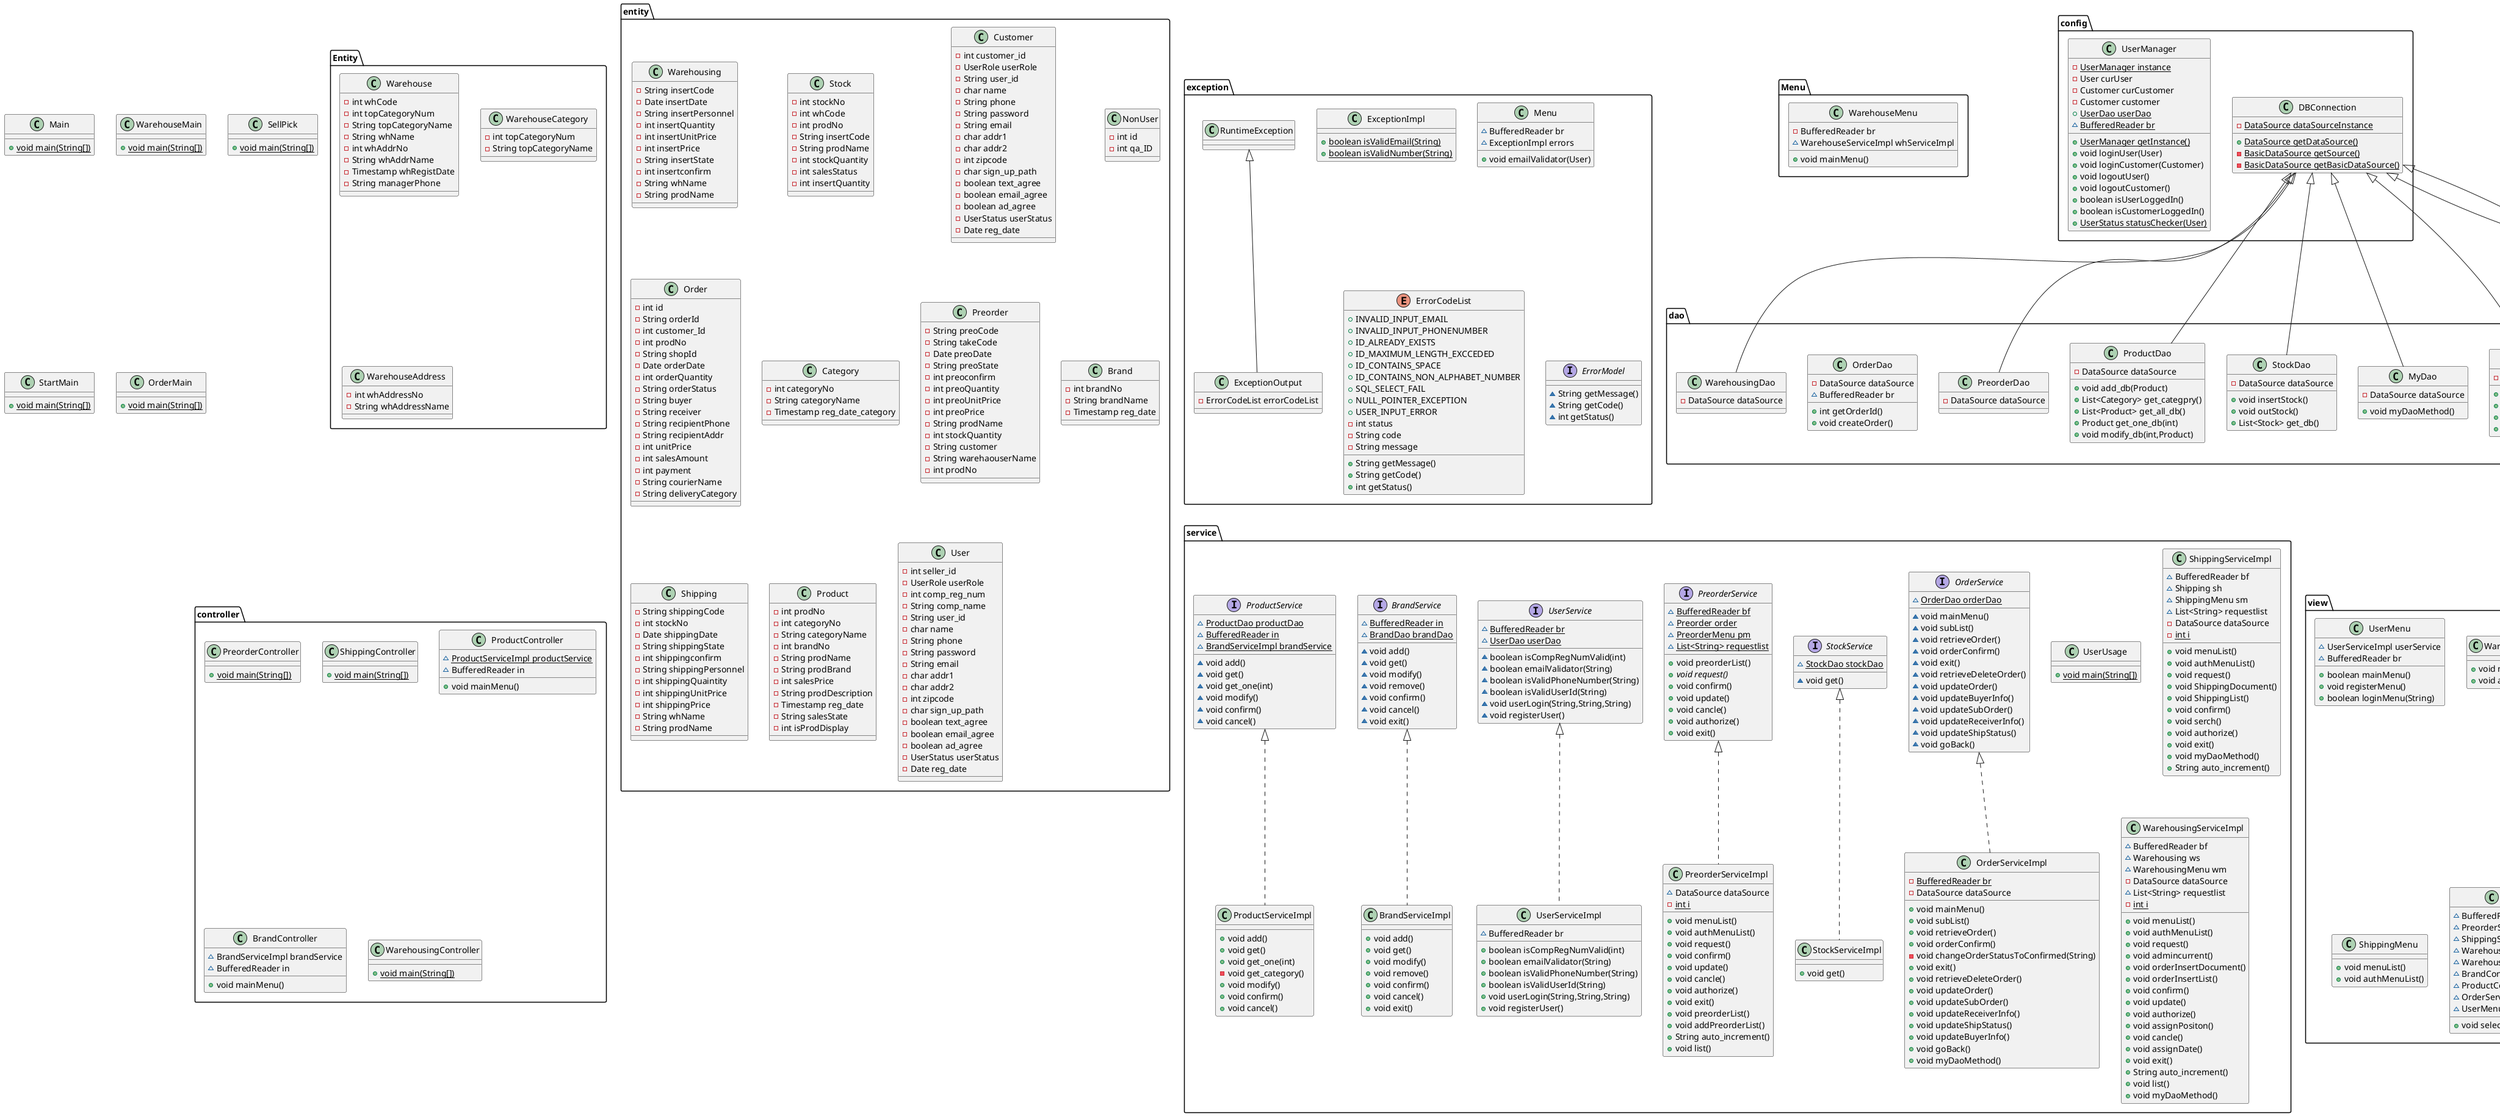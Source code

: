 @startuml
class Menu.WarehouseMenu {
- BufferedReader br
~ WarehouseServiceImpl whServiceImpl
+ void mainMenu()
}
class Entity.Warehouse {
- int whCode
- int topCategoryNum
- String topCategoryName
- String whName
- int whAddrNo
- String whAddrName
- Timestamp whRegistDate
- String managerPhone
}
class entity.Warehousing {
- String insertCode
- Date insertDate
- String insertPersonnel
- int insertQuantity
- int insertUnitPrice
- int insertPrice
- String insertState
- int insertconfirm
- String whName
- String prodName
}
class exception.ExceptionImpl {
+ {static} boolean isValidEmail(String)
+ {static} boolean isValidNumber(String)
}
class controller.PreorderController {
+ {static} void main(String[])
}
class exception.ExceptionOutput {
- ErrorCodeList errorCodeList
}
class service.OrderServiceImpl {
- {static} BufferedReader br
- DataSource dataSource
+ void mainMenu()
+ void subList()
+ void retrieveOrder()
+ void orderConfirm()
- void changeOrderStatusToConfirmed(String)
+ void exit()
+ void retrieveDeleteOrder()
+ void updateOrder()
+ void updateSubOrder()
+ void updateReceiverInfo()
+ void updateShipStatus()
+ void updateBuyerInfo()
+ void goBack()
+ void myDaoMethod()
}
class service.PreorderServiceImpl {
~ DataSource dataSource
- {static} int i
+ void menuList()
+ void authMenuList()
+ void request()
+ void confirm()
+ void update()
+ void cancle()
+ void authorize()
+ void exit()
+ void preorderList()
+ void addPreorderList()
+ String auto_increment()
+ void list()
}
interface service.OrderService {
~ {static} OrderDao orderDao
~ void mainMenu()
~ void subList()
~ void retrieveOrder()
~ void orderConfirm()
~ void exit()
~ void retrieveDeleteOrder()
~ void updateOrder()
~ void updateBuyerInfo()
~ void updateSubOrder()
~ void updateReceiverInfo()
~ void updateShipStatus()
~ void goBack()
}
class dao.ShippingDao {
- DataSource dataSource
}
class service.StockServiceImpl {
+ void get()
}
enum model.UserRole {
+  GENERAL_MANAGER
+  WAREHOUSE_MANAGER
+  DELIVERYMAN
+  USER
+  NON_USER
+  CUSTOMER
+ boolean isGeneralManager()
+ boolean isWarehouseManager()
+ boolean isDeliverMan()
+ boolean isUser()
+ boolean isNonUser()
+ boolean isCUSTOMER()
}
class Entity.WarehouseCategory {
- int topCategoryNum
- String topCategoryName
}
class entity.Stock {
- int stockNo
- int whCode
- int prodNo
- String insertCode
- String prodName
- int stockQuantity
- int salesStatus
- int insertQuantity
}
class controller.ShippingController {
+ {static} void main(String[])
}
class dao.UserDao {
- DataSource dataSource
~ BufferedReader br
+ boolean userIDValidator(String)
+ void approveUser(User)
+ User authUser(String,String)
+ Customer authCustomer(String,String)
+ User storeUser(ResultSet)
+ Customer storeCustomer(ResultSet)
}
class Main {
+ {static} void main(String[])
}
enum model.UserStatus {
+  DEACTIVATE
+  ACTIVATE
+  BANNED
+  REQUEST
+  REJECT
+ boolean isDeactivated()
+ boolean isActivated()
+ boolean isBanned()
+ boolean isRequested()
+ boolean isRejected()
}
class service.UserUsage {
+ {static} void main(String[])
}
class service.ShippingServiceImpl {
~ BufferedReader bf
~ Shipping sh
~ ShippingMenu sm
~ List<String> requestlist
- DataSource dataSource
- {static} int i
+ void menuList()
+ void authMenuList()
+ void request()
+ void ShippingDocument()
+ void ShippingList()
+ void confirm()
+ void serch()
+ void authorize()
+ void exit()
+ void myDaoMethod()
+ String auto_increment()
}
interface service.StockService {
~ {static} StockDao stockDao
~ void get()
}
class config.DBConnection {
- {static} DataSource dataSourceInstance
+ {static} DataSource getDataSource()
- {static} BasicDataSource getSource()
- {static} BasicDataSource getBasicDataSource()
}
class dao.BrandDao {
- DataSource dataSource
+ void add_db(Brand)
+ List<Brand> get_db()
+ void modify_db(int,Brand)
+ void remove_db(int)
}
class entity.Customer {
- int customer_id
- UserRole userRole
- String user_id
- char name
- String phone
- String password
- String email
- char addr1
- char addr2
- int zipcode
- char sign_up_path
- boolean text_agree
- boolean email_agree
- boolean ad_agree
- UserStatus userStatus
- Date reg_date
}
interface service.PreorderService {
~ {static} BufferedReader bf
~ {static} Preorder order
~ {static} PreorderMenu pm
~ {static} List<String> requestlist
+ void preorderList()
+ {abstract}void request()
+ void confirm()
+ void update()
+ void cancle()
+ void authorize()
+ void exit()
}
interface service.UserService {
~ {static} BufferedReader br
~ {static} UserDao userDao
~ boolean isCompRegNumValid(int)
~ boolean emailValidator(String)
~ boolean isValidPhoneNumber(String)
~ boolean isValidUserId(String)
~ void userLogin(String,String,String)
~ void registerUser()
}
interface service.BrandService {
~ {static} BufferedReader in
~ {static} BrandDao brandDao
~ void add()
~ void get()
~ void modify()
~ void remove()
~ void confirm()
~ void cancel()
~ void exit()
}
class entity.NonUser {
- int id
- int qa_ID
}
class exception.Menu {
~ BufferedReader br
~ ExceptionImpl errors
+ void emailValidator(User)
}
class entity.Order {
- int id
- String orderId
- int customer_Id
- int prodNo
- String shopId
- Date orderDate
- int orderQuantity
- String orderStatus
- String buyer
- String receiver
- String recipientPhone
- String recipientAddr
- int unitPrice
- int salesAmount
- int payment
- String courierName
- String deliveryCategory
}
class entity.Category {
- int categoryNo
- String categoryName
- Timestamp reg_date_category
}
class view.UserMenu {
~ UserServiceImpl userService
~ BufferedReader br
+ boolean mainMenu()
+ void registerMenu()
+ boolean loginMenu(String)
}
class menu.Menu {
~ BufferedReader in
~ BrandController brand
~ ProductController productController
+ {static} void menuList()
+ {static} void main(String[])
}
enum exception.ErrorCodeList {
+  INVALID_INPUT_EMAIL
+  INVALID_INPUT_PHONENUMBER
+  ID_ALREADY_EXISTS
+  ID_MAXIMUM_LENGTH_EXCCEDED
+  ID_CONTAINS_SPACE
+  ID_CONTAINS_NON_ALPHABET_NUMBER
+  SQL_SELECT_FAIL
+  NULL_POINTER_EXCEPTION
+  USER_INPUT_ERROR
- int status
- String code
- String message
+ String getMessage()
+ String getCode()
+ int getStatus()
}
class dao.MyDao {
- DataSource dataSource
+ void myDaoMethod()
}
class controller.ProductController {
~ {static} ProductServiceImpl productService
~ BufferedReader in
+ void mainMenu()
}
class entity.Preorder {
- String preoCode
- String takeCode
- Date preoDate
- String preoState
- int preoconfirm
- int preoQuantity
- int preoUnitPrice
- int preoPrice
- String prodName
- int stockQuantity
- String customer
- String warehaouserName
- int prodNo
}
class Dao.WarehouseDao {
- DataSource dataSource
+ void add(Warehouse)
+ List<Warehouse> get()
+ List<WarehouseCategory> getClassification()
+ List<Warehouse> getCategoryClassify(int)
+ List<WarehouseAddress> getAddrList()
+ List<Warehouse> getAddrClassify(int)
+ void removeWarehouse(int)
}
class service.BrandServiceImpl {
+ void add()
+ void get()
+ void modify()
+ void remove()
+ void confirm()
+ void cancel()
+ void exit()
}
class entity.Brand {
- int brandNo
- String brandName
- Timestamp reg_date
}
class service.UserServiceImpl {
~ BufferedReader br
+ boolean isCompRegNumValid(int)
+ boolean emailValidator(String)
+ boolean isValidPhoneNumber(String)
+ boolean isValidUserId(String)
+ void userLogin(String,String,String)
+ void registerUser()
}
interface service.ProductService {
~ {static} ProductDao productDao
~ {static} BufferedReader in
~ {static} BrandServiceImpl brandService
~ void add()
~ void get()
~ void get_one(int)
~ void modify()
~ void confirm()
~ void cancel()
}
class dao.StockDao {
- DataSource dataSource
+ void insertStock()
+ void outStock()
+ List<Stock> get_db()
}
class view.WarehousingMenu {
+ void menuList()
+ void authMenuList()
}
class dao.ProductDao {
- DataSource dataSource
+ void add_db(Product)
+ List<Category> get_categpry()
+ List<Product> get_all_db()
+ Product get_one_db(int)
+ void modify_db(int,Product)
}
class service.ProductServiceImpl {
+ void add()
+ void get()
+ void get_one(int)
- void get_category()
+ void modify()
+ void confirm()
+ void cancel()
}
class dao.PreorderDao {
- DataSource dataSource
}
class service.WarehousingServiceImpl {
~ BufferedReader bf
~ Warehousing ws
~ WarehousingMenu wm
- DataSource dataSource
~ List<String> requestlist
- {static} int i
+ void menuList()
+ void authMenuList()
+ void request()
+ void admincurrent()
+ void orderInsertDocument()
+ void orderInsertList()
+ void confirm()
+ void update()
+ void authorize()
+ void assignPositon()
+ void cancle()
+ void assignDate()
+ void exit()
+ String auto_increment()
+ void list()
+ void myDaoMethod()
}
interface exception.ErrorModel {
~ String getMessage()
~ String getCode()
~ int getStatus()
}
class controller.BrandController {
~ BrandServiceImpl brandService
~ BufferedReader in
+ void mainMenu()
}
class controller.WarehousingController {
+ {static} void main(String[])
}
class view.PreorderMenu {
+ void menuList()
+ void authMenuList()
}
class dao.OrderDao {
- DataSource dataSource
~ BufferedReader br
+ int getOrderId()
+ void createOrder()
}
class entity.Shipping {
- String shippingCode
- int stockNo
- Date shippingDate
- String shippingState
- int shippingconfirm
- String shippingPersonnel
- int shippingQuaintity
- int shippingUnitPrice
- int shippingPrice
- String whName
- String prodName
}
class dao.WarehousingDao {
- DataSource dataSource
}
class Entity.WarehouseAddress {
- int whAddressNo
- String whAddressName
}
class Service.WarehouseServiceImpl {
- BufferedReader br
- List<Warehouse> whList
~ WarehouseDao dao
+ void addWarehouse()
+ void getWarehouse()
+ void getWarehouseAll()
+ void ClassifyWarehouse()
+ void ClassifyDetailedWarehouse(int)
+ void ClassifyWarehouseAddr()
+ void modifyWarehouse()
+ void removeWarehouse()
}
class WarehouseMain {
+ {static} void main(String[])
}
class view.ShippingMenu {
+ void menuList()
+ void authMenuList()
}
class SellPick {
+ {static} void main(String[])
}
interface Service.WarehouseService {
~ void addWarehouse()
~ void getWarehouse()
~ void ClassifyWarehouse()
~ void modifyWarehouse()
~ void removeWarehouse()
}
class entity.Product {
- int prodNo
- int categoryNo
- String categoryName
- int brandNo
- String prodName
- String prodBrand
- int salesPrice
- String prodDescription
- Timestamp reg_date
- String salesState
- int isProdDisplay
}
class view.TotalMenu {
~ BufferedReader bf
~ PreorderServiceImpl pm
~ ShippingServiceImpl sm
~ WarehousingServiceImpl wm
~ WarehouseMenu whm
~ BrandController bm
~ ProductController pcm
~ OrderServiceImpl om
~ UserMenu userMenu
+ void selectMenu()
}
class entity.User {
- int seller_id
- UserRole userRole
- int comp_reg_num
- String comp_name
- String user_id
- char name
- String phone
- String password
- String email
- char addr1
- char addr2
- int zipcode
- char sign_up_path
- boolean text_agree
- boolean email_agree
- boolean ad_agree
- UserStatus userStatus
- Date reg_date
}
class StartMain {
+ {static} void main(String[])
}
class config.UserManager {
- {static} UserManager instance
- User curUser
- Customer curCustomer
- Customer customer
+ {static} UserDao userDao
~ {static} BufferedReader br
+ {static} UserManager getInstance()
+ void loginUser(User)
+ void loginCustomer(Customer)
+ void logoutUser()
+ void logoutCustomer()
+ boolean isUserLoggedIn()
+ boolean isCustomerLoggedIn()
+ {static} UserStatus statusChecker(User)
}
class OrderMain {
+ {static} void main(String[])
}


exception.RuntimeException <|-- exception.ExceptionOutput
service.OrderService <|.. service.OrderServiceImpl
service.PreorderService <|.. service.PreorderServiceImpl
service.StockService <|.. service.StockServiceImpl
config.DBConnection <|-- dao.UserDao
config.DBConnection <|-- dao.BrandDao
config.DBConnection <|-- dao.MyDao
config.DBConnection <|-- Dao.WarehouseDao
service.BrandService <|.. service.BrandServiceImpl
service.UserService <|.. service.UserServiceImpl
config.DBConnection <|-- dao.StockDao
config.DBConnection <|-- dao.ProductDao
service.ProductService <|.. service.ProductServiceImpl
config.DBConnection <|-- dao.PreorderDao
config.DBConnection <|-- dao.WarehousingDao
Service.WarehouseService <|.. Service.WarehouseServiceImpl
@enduml